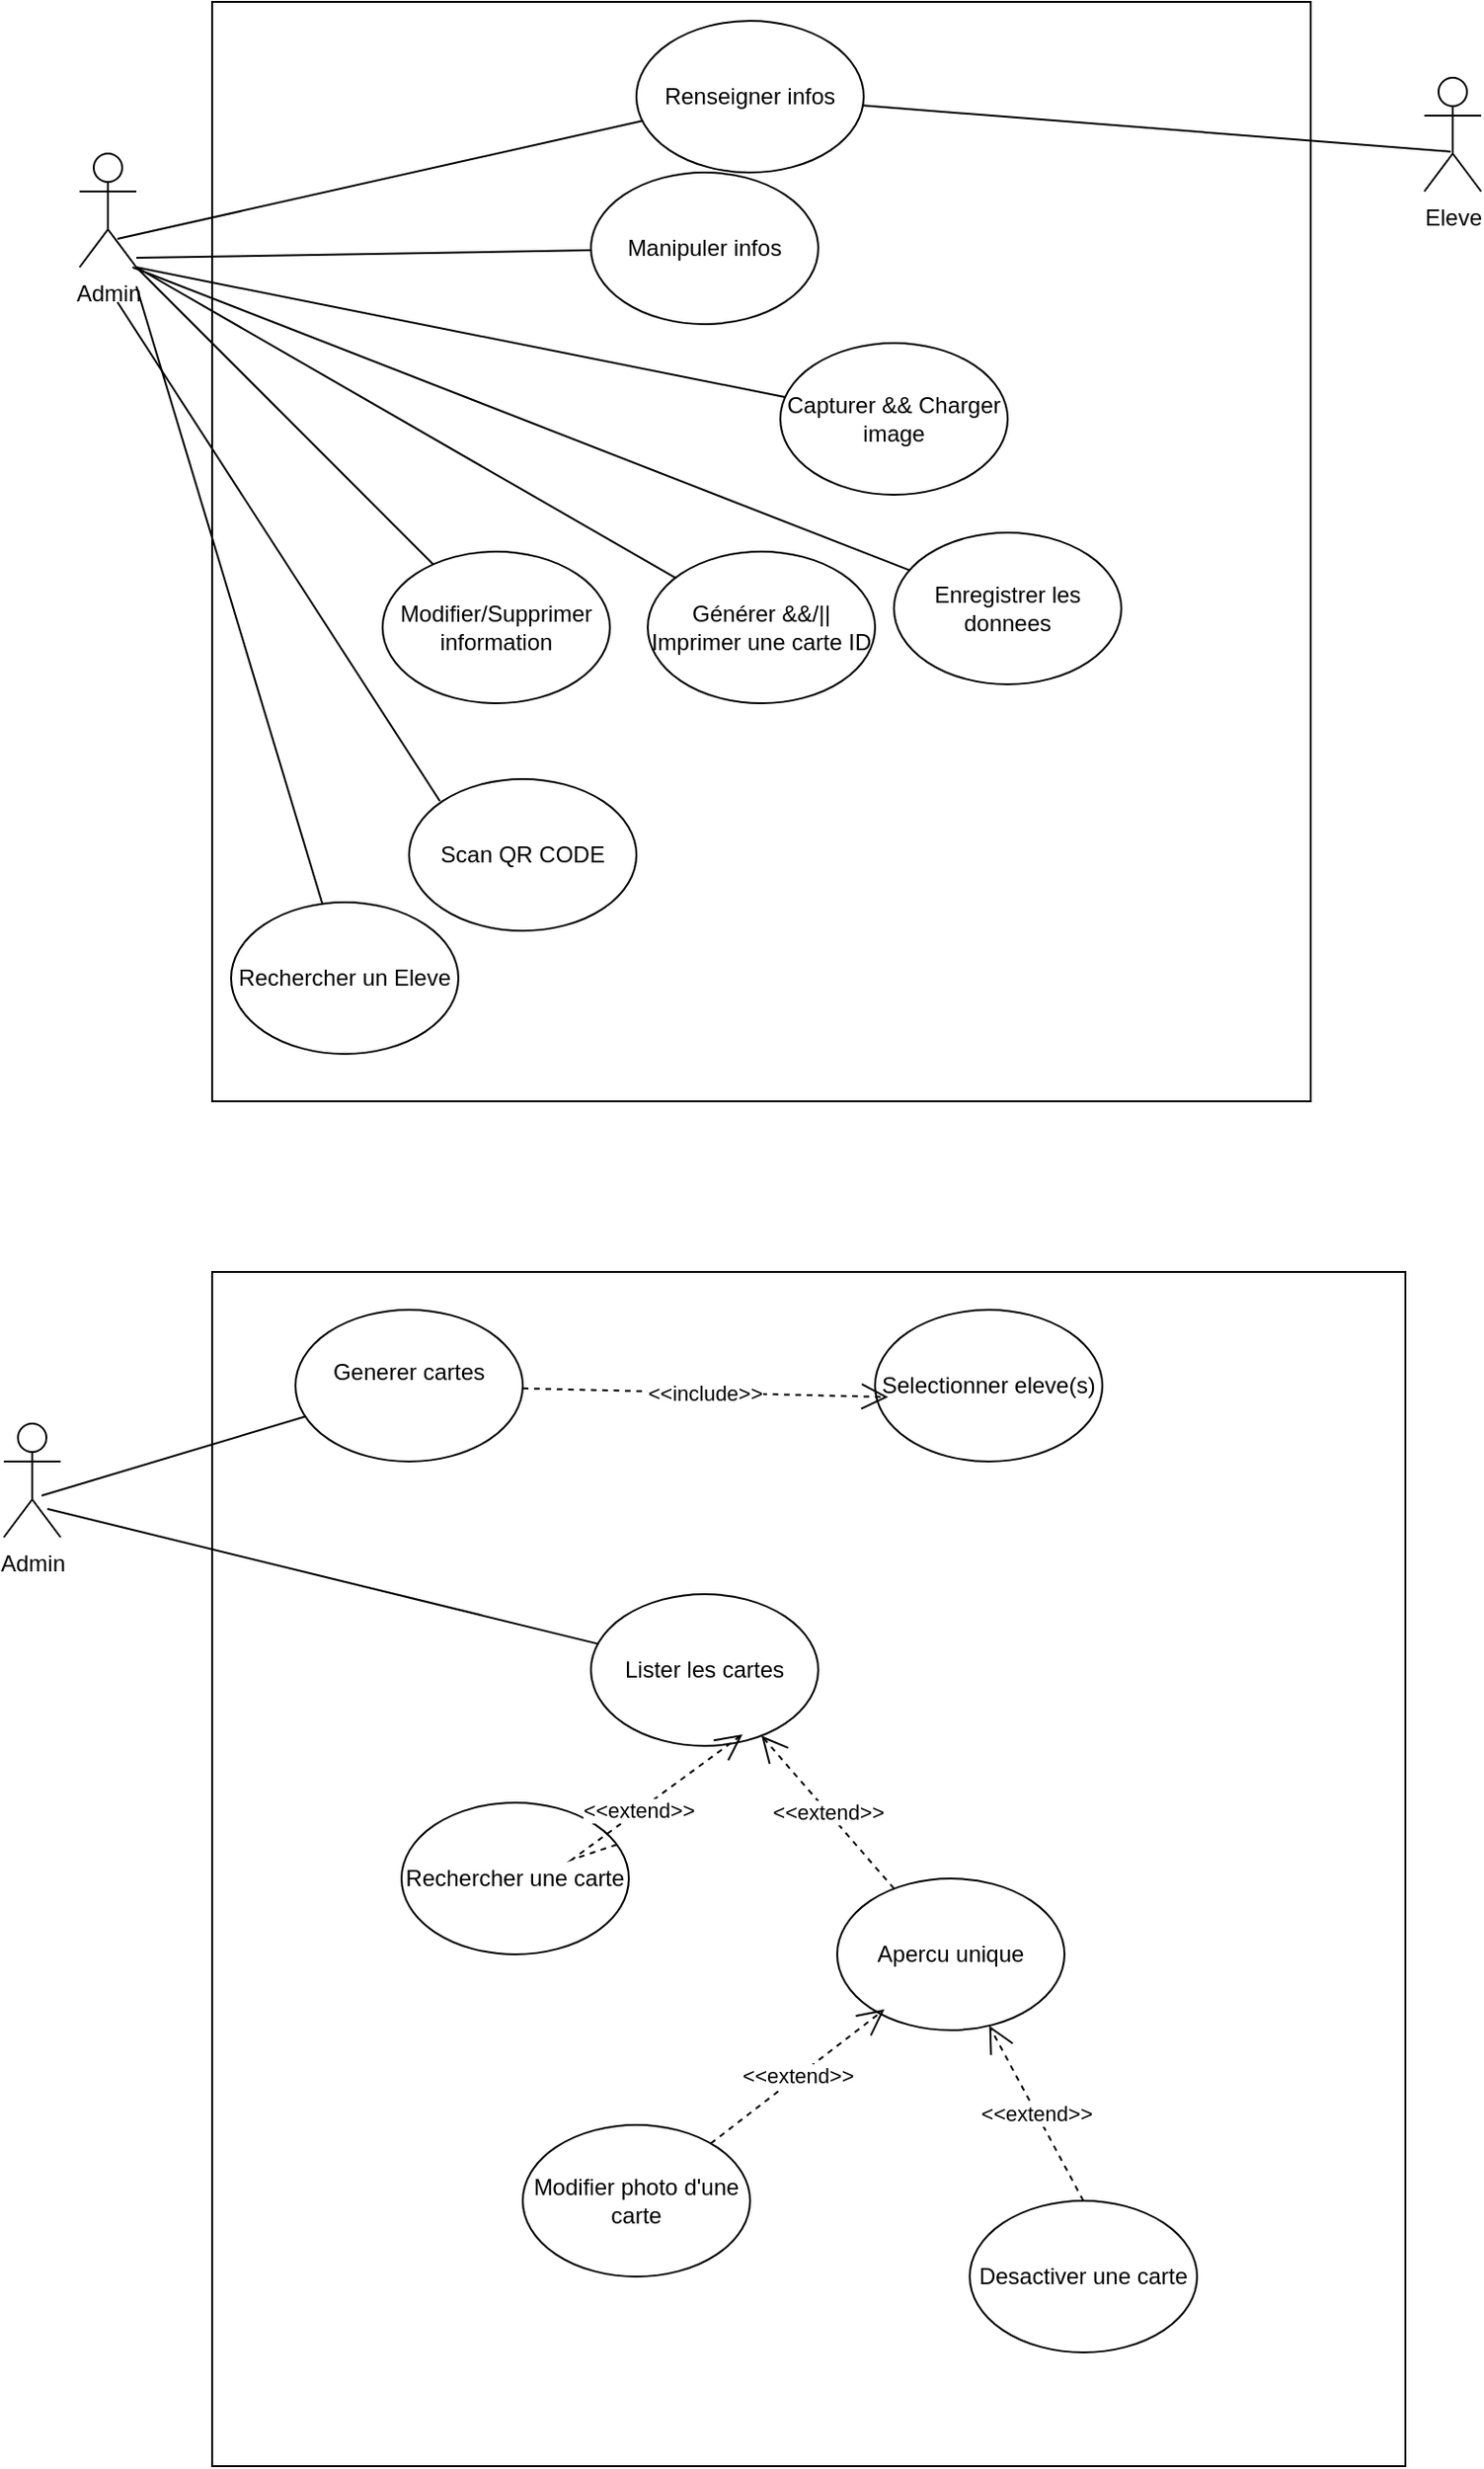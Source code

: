 <mxfile version="24.2.3" type="github">
  <diagram name="Page-1" id="f9k9ulHIZrHphQu0rKdZ">
    <mxGraphModel dx="1044" dy="595" grid="1" gridSize="10" guides="1" tooltips="1" connect="1" arrows="1" fold="1" page="1" pageScale="1" pageWidth="827" pageHeight="1169" math="0" shadow="0">
      <root>
        <mxCell id="0" />
        <mxCell id="1" parent="0" />
        <mxCell id="6J9riJxoOlW85ozBuu5x-1" value="" style="whiteSpace=wrap;html=1;aspect=fixed;" vertex="1" parent="1">
          <mxGeometry x="130" y="70" width="580" height="580" as="geometry" />
        </mxCell>
        <mxCell id="6J9riJxoOlW85ozBuu5x-2" value="Admin" style="shape=umlActor;verticalLabelPosition=bottom;verticalAlign=top;html=1;" vertex="1" parent="1">
          <mxGeometry x="20" y="820" width="30" height="60" as="geometry" />
        </mxCell>
        <mxCell id="6J9riJxoOlW85ozBuu5x-3" value="Eleve" style="shape=umlActor;verticalLabelPosition=bottom;verticalAlign=top;html=1;" vertex="1" parent="1">
          <mxGeometry x="770" y="110" width="30" height="60" as="geometry" />
        </mxCell>
        <mxCell id="6J9riJxoOlW85ozBuu5x-7" value="Renseigner infos" style="ellipse;whiteSpace=wrap;html=1;" vertex="1" parent="1">
          <mxGeometry x="354" y="80" width="120" height="80" as="geometry" />
        </mxCell>
        <mxCell id="6J9riJxoOlW85ozBuu5x-9" value="" style="endArrow=none;html=1;rounded=0;" edge="1" parent="1" target="6J9riJxoOlW85ozBuu5x-7">
          <mxGeometry width="50" height="50" relative="1" as="geometry">
            <mxPoint x="80" y="195" as="sourcePoint" />
            <mxPoint x="130" y="145" as="targetPoint" />
          </mxGeometry>
        </mxCell>
        <mxCell id="6J9riJxoOlW85ozBuu5x-10" value="Manipuler infos" style="ellipse;whiteSpace=wrap;html=1;" vertex="1" parent="1">
          <mxGeometry x="330" y="160" width="120" height="80" as="geometry" />
        </mxCell>
        <mxCell id="6J9riJxoOlW85ozBuu5x-11" value="" style="endArrow=none;html=1;rounded=0;" edge="1" target="6J9riJxoOlW85ozBuu5x-10" parent="1">
          <mxGeometry width="50" height="50" relative="1" as="geometry">
            <mxPoint x="90" y="205" as="sourcePoint" />
            <mxPoint x="140" y="155" as="targetPoint" />
          </mxGeometry>
        </mxCell>
        <mxCell id="6J9riJxoOlW85ozBuu5x-17" value="" style="endArrow=none;html=1;rounded=0;" edge="1" target="6J9riJxoOlW85ozBuu5x-16" parent="1">
          <mxGeometry width="50" height="50" relative="1" as="geometry">
            <mxPoint x="90" y="210" as="sourcePoint" />
            <mxPoint x="170" y="185" as="targetPoint" />
          </mxGeometry>
        </mxCell>
        <mxCell id="6J9riJxoOlW85ozBuu5x-16" value="Capturer &amp;amp;&amp;amp; Charger image" style="ellipse;whiteSpace=wrap;html=1;" vertex="1" parent="1">
          <mxGeometry x="430" y="250" width="120" height="80" as="geometry" />
        </mxCell>
        <mxCell id="6J9riJxoOlW85ozBuu5x-28" value="" style="endArrow=none;html=1;rounded=0;entryX=0.467;entryY=0.65;entryDx=0;entryDy=0;entryPerimeter=0;" edge="1" parent="1" source="6J9riJxoOlW85ozBuu5x-7" target="6J9riJxoOlW85ozBuu5x-3">
          <mxGeometry width="50" height="50" relative="1" as="geometry">
            <mxPoint x="430" y="360" as="sourcePoint" />
            <mxPoint x="770" y="150" as="targetPoint" />
            <Array as="points" />
          </mxGeometry>
        </mxCell>
        <mxCell id="6J9riJxoOlW85ozBuu5x-29" value="" style="endArrow=none;html=1;rounded=0;" edge="1" parent="1" target="6J9riJxoOlW85ozBuu5x-18">
          <mxGeometry width="50" height="50" relative="1" as="geometry">
            <mxPoint x="88" y="210" as="sourcePoint" />
            <mxPoint x="240.003" y="404.027" as="targetPoint" />
          </mxGeometry>
        </mxCell>
        <mxCell id="6J9riJxoOlW85ozBuu5x-18" value="Enregistrer les donnees" style="ellipse;whiteSpace=wrap;html=1;" vertex="1" parent="1">
          <mxGeometry x="490" y="350" width="120" height="80" as="geometry" />
        </mxCell>
        <mxCell id="6J9riJxoOlW85ozBuu5x-30" value="Générer &amp;amp;&amp;amp;/|| Imprimer une carte ID" style="ellipse;whiteSpace=wrap;html=1;" vertex="1" parent="1">
          <mxGeometry x="360" y="360" width="120" height="80" as="geometry" />
        </mxCell>
        <mxCell id="6J9riJxoOlW85ozBuu5x-31" value="" style="endArrow=none;html=1;rounded=0;" edge="1" target="6J9riJxoOlW85ozBuu5x-30" parent="1">
          <mxGeometry width="50" height="50" relative="1" as="geometry">
            <mxPoint x="90" y="210" as="sourcePoint" />
            <mxPoint x="232.003" y="504.027" as="targetPoint" />
          </mxGeometry>
        </mxCell>
        <mxCell id="6J9riJxoOlW85ozBuu5x-32" value="Rechercher un Eleve" style="ellipse;whiteSpace=wrap;html=1;" vertex="1" parent="1">
          <mxGeometry x="140" y="545" width="120" height="80" as="geometry" />
        </mxCell>
        <mxCell id="6J9riJxoOlW85ozBuu5x-34" value="" style="endArrow=none;html=1;rounded=0;" edge="1" parent="1" target="6J9riJxoOlW85ozBuu5x-32">
          <mxGeometry width="50" height="50" relative="1" as="geometry">
            <mxPoint x="90" y="220" as="sourcePoint" />
            <mxPoint x="284" y="458" as="targetPoint" />
          </mxGeometry>
        </mxCell>
        <mxCell id="6J9riJxoOlW85ozBuu5x-36" value="Modifier/Supprimer information" style="ellipse;whiteSpace=wrap;html=1;" vertex="1" parent="1">
          <mxGeometry x="220" y="360" width="120" height="80" as="geometry" />
        </mxCell>
        <mxCell id="6J9riJxoOlW85ozBuu5x-37" value="" style="endArrow=none;html=1;rounded=0;" edge="1" target="6J9riJxoOlW85ozBuu5x-36" parent="1">
          <mxGeometry width="50" height="50" relative="1" as="geometry">
            <mxPoint x="90" y="210" as="sourcePoint" />
            <mxPoint x="112.003" y="499.027" as="targetPoint" />
          </mxGeometry>
        </mxCell>
        <mxCell id="6J9riJxoOlW85ozBuu5x-38" value="Scan QR CODE" style="ellipse;whiteSpace=wrap;html=1;" vertex="1" parent="1">
          <mxGeometry x="234" y="480" width="120" height="80" as="geometry" />
        </mxCell>
        <mxCell id="6J9riJxoOlW85ozBuu5x-39" value="" style="endArrow=none;html=1;rounded=0;" edge="1" parent="1">
          <mxGeometry width="50" height="50" relative="1" as="geometry">
            <mxPoint x="80" y="228.37" as="sourcePoint" />
            <mxPoint x="250.247" y="491.638" as="targetPoint" />
          </mxGeometry>
        </mxCell>
        <mxCell id="6J9riJxoOlW85ozBuu5x-40" value="" style="whiteSpace=wrap;html=1;aspect=fixed;" vertex="1" parent="1">
          <mxGeometry x="130" y="740" width="630" height="630" as="geometry" />
        </mxCell>
        <mxCell id="6J9riJxoOlW85ozBuu5x-41" value="Admin" style="shape=umlActor;verticalLabelPosition=bottom;verticalAlign=top;html=1;" vertex="1" parent="1">
          <mxGeometry x="60" y="150" width="30" height="60" as="geometry" />
        </mxCell>
        <mxCell id="6J9riJxoOlW85ozBuu5x-42" value="Generer cartes&lt;div&gt;&lt;br&gt;&lt;/div&gt;" style="ellipse;whiteSpace=wrap;html=1;" vertex="1" parent="1">
          <mxGeometry x="174" y="760" width="120" height="80" as="geometry" />
        </mxCell>
        <mxCell id="6J9riJxoOlW85ozBuu5x-43" value="&lt;div&gt;Lister les cartes&lt;/div&gt;" style="ellipse;whiteSpace=wrap;html=1;" vertex="1" parent="1">
          <mxGeometry x="330" y="910" width="120" height="80" as="geometry" />
        </mxCell>
        <mxCell id="6J9riJxoOlW85ozBuu5x-44" value="&lt;div&gt;Desactiver une carte&lt;/div&gt;" style="ellipse;whiteSpace=wrap;html=1;" vertex="1" parent="1">
          <mxGeometry x="530" y="1230" width="120" height="80" as="geometry" />
        </mxCell>
        <mxCell id="6J9riJxoOlW85ozBuu5x-46" value="&lt;div&gt;Rechercher une carte&lt;/div&gt;" style="ellipse;whiteSpace=wrap;html=1;" vertex="1" parent="1">
          <mxGeometry x="230" y="1020" width="120" height="80" as="geometry" />
        </mxCell>
        <mxCell id="6J9riJxoOlW85ozBuu5x-47" value="&amp;lt;&amp;lt;extend&amp;gt;&amp;gt;" style="endArrow=open;endSize=12;dashed=1;html=1;rounded=0;entryX=0.667;entryY=0.925;entryDx=0;entryDy=0;entryPerimeter=0;" edge="1" parent="1" source="6J9riJxoOlW85ozBuu5x-46" target="6J9riJxoOlW85ozBuu5x-43">
          <mxGeometry width="160" relative="1" as="geometry">
            <mxPoint x="390" y="1010" as="sourcePoint" />
            <mxPoint x="550" y="1010" as="targetPoint" />
            <Array as="points">
              <mxPoint x="320" y="1050" />
            </Array>
          </mxGeometry>
        </mxCell>
        <mxCell id="6J9riJxoOlW85ozBuu5x-49" value="&amp;lt;&amp;lt;extend&amp;gt;&amp;gt;" style="endArrow=open;endSize=12;dashed=1;html=1;rounded=0;exitX=0.5;exitY=0;exitDx=0;exitDy=0;" edge="1" parent="1" source="6J9riJxoOlW85ozBuu5x-44" target="6J9riJxoOlW85ozBuu5x-52">
          <mxGeometry width="160" relative="1" as="geometry">
            <mxPoint x="360" y="1130" as="sourcePoint" />
            <mxPoint x="260" y="1048" as="targetPoint" />
          </mxGeometry>
        </mxCell>
        <mxCell id="6J9riJxoOlW85ozBuu5x-50" value="&lt;div&gt;Selectionner eleve(s)&lt;/div&gt;" style="ellipse;whiteSpace=wrap;html=1;" vertex="1" parent="1">
          <mxGeometry x="480" y="760" width="120" height="80" as="geometry" />
        </mxCell>
        <mxCell id="6J9riJxoOlW85ozBuu5x-51" value="&amp;lt;&amp;lt;include&amp;gt;&amp;gt;" style="endArrow=open;endSize=12;dashed=1;html=1;rounded=0;entryX=0.058;entryY=0.575;entryDx=0;entryDy=0;entryPerimeter=0;" edge="1" parent="1" source="6J9riJxoOlW85ozBuu5x-42" target="6J9riJxoOlW85ozBuu5x-50">
          <mxGeometry width="160" relative="1" as="geometry">
            <mxPoint x="300" y="886" as="sourcePoint" />
            <mxPoint x="394" y="740" as="targetPoint" />
          </mxGeometry>
        </mxCell>
        <mxCell id="6J9riJxoOlW85ozBuu5x-52" value="&lt;div&gt;Apercu unique&lt;/div&gt;" style="ellipse;whiteSpace=wrap;html=1;" vertex="1" parent="1">
          <mxGeometry x="460" y="1060" width="120" height="80" as="geometry" />
        </mxCell>
        <mxCell id="6J9riJxoOlW85ozBuu5x-53" value="&amp;lt;&amp;lt;extend&amp;gt;&amp;gt;" style="endArrow=open;endSize=12;dashed=1;html=1;rounded=0;" edge="1" source="6J9riJxoOlW85ozBuu5x-52" parent="1" target="6J9riJxoOlW85ozBuu5x-43">
          <mxGeometry width="160" relative="1" as="geometry">
            <mxPoint x="490" y="950" as="sourcePoint" />
            <mxPoint x="460" y="914" as="targetPoint" />
          </mxGeometry>
        </mxCell>
        <mxCell id="6J9riJxoOlW85ozBuu5x-54" value="&lt;div&gt;Modifier photo d&#39;une carte&lt;/div&gt;" style="ellipse;whiteSpace=wrap;html=1;" vertex="1" parent="1">
          <mxGeometry x="294" y="1190" width="120" height="80" as="geometry" />
        </mxCell>
        <mxCell id="6J9riJxoOlW85ozBuu5x-55" value="&amp;lt;&amp;lt;extend&amp;gt;&amp;gt;" style="endArrow=open;endSize=12;dashed=1;html=1;rounded=0;entryX=0.208;entryY=0.863;entryDx=0;entryDy=0;entryPerimeter=0;" edge="1" parent="1" source="6J9riJxoOlW85ozBuu5x-54" target="6J9riJxoOlW85ozBuu5x-52">
          <mxGeometry width="160" relative="1" as="geometry">
            <mxPoint x="453" y="1239" as="sourcePoint" />
            <mxPoint x="460" y="1180" as="targetPoint" />
          </mxGeometry>
        </mxCell>
        <mxCell id="6J9riJxoOlW85ozBuu5x-56" value="" style="endArrow=none;html=1;rounded=0;exitX=0.767;exitY=0.75;exitDx=0;exitDy=0;exitPerimeter=0;" edge="1" parent="1" source="6J9riJxoOlW85ozBuu5x-2" target="6J9riJxoOlW85ozBuu5x-43">
          <mxGeometry width="50" height="50" relative="1" as="geometry">
            <mxPoint x="160" y="920" as="sourcePoint" />
            <mxPoint x="210" y="870" as="targetPoint" />
          </mxGeometry>
        </mxCell>
        <mxCell id="6J9riJxoOlW85ozBuu5x-57" value="" style="endArrow=none;html=1;rounded=0;exitX=0.667;exitY=0.633;exitDx=0;exitDy=0;exitPerimeter=0;" edge="1" parent="1" source="6J9riJxoOlW85ozBuu5x-2" target="6J9riJxoOlW85ozBuu5x-42">
          <mxGeometry width="50" height="50" relative="1" as="geometry">
            <mxPoint x="110" y="850" as="sourcePoint" />
            <mxPoint x="160" y="800" as="targetPoint" />
          </mxGeometry>
        </mxCell>
      </root>
    </mxGraphModel>
  </diagram>
</mxfile>
